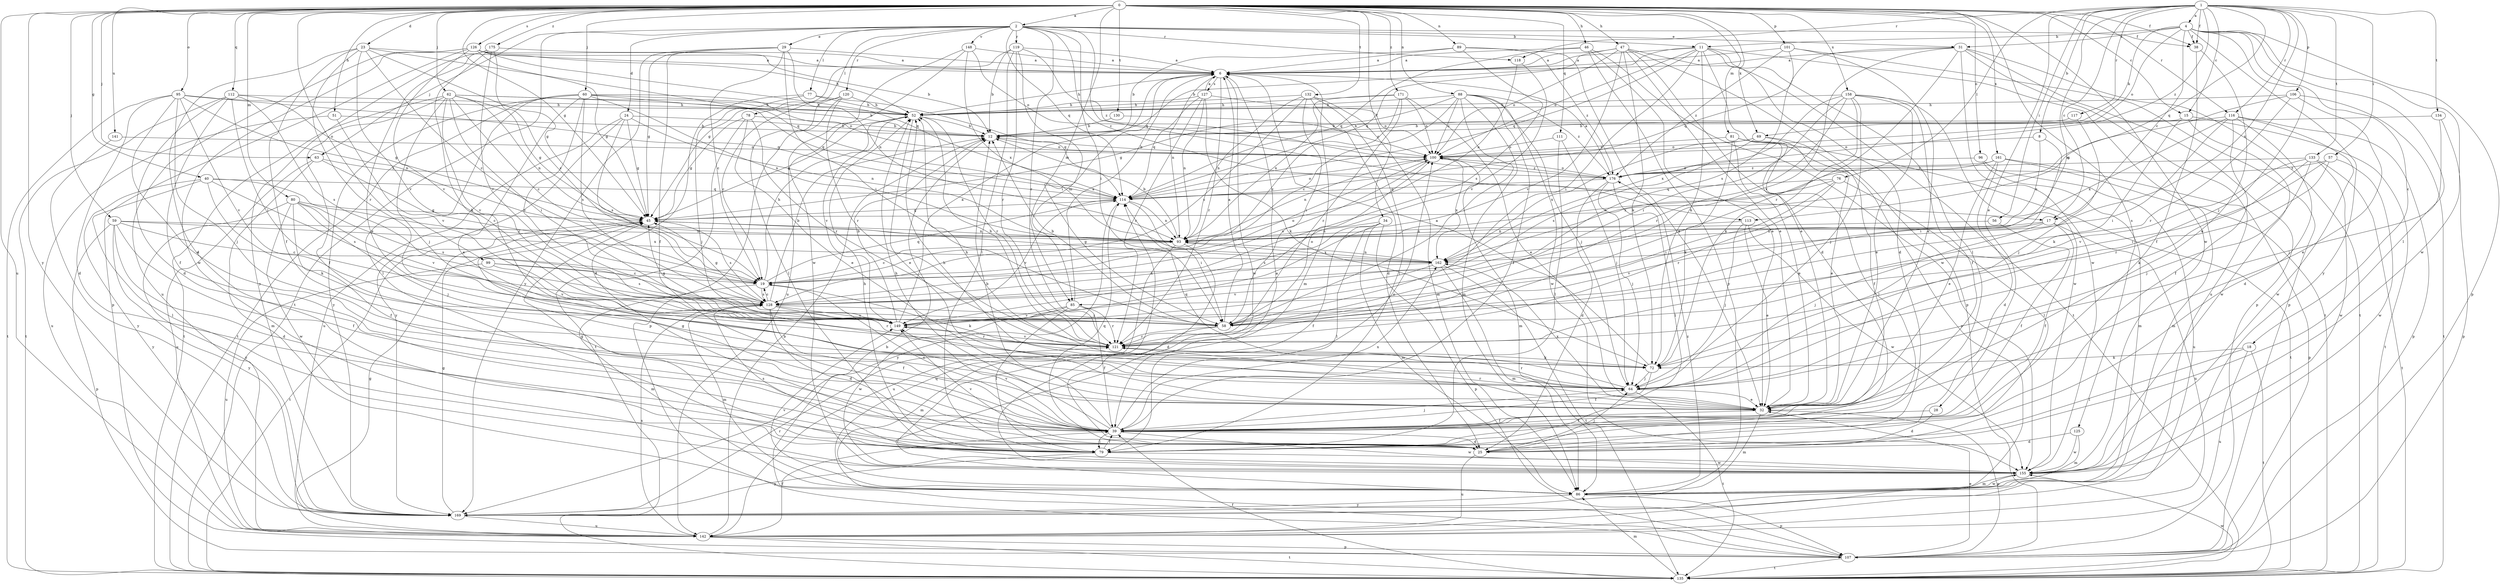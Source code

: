 strict digraph  {
0;
1;
2;
4;
6;
8;
11;
12;
15;
17;
18;
19;
23;
24;
25;
28;
29;
31;
32;
34;
38;
39;
40;
45;
46;
47;
51;
52;
56;
57;
58;
59;
60;
62;
63;
64;
69;
72;
76;
77;
78;
79;
80;
81;
85;
86;
88;
89;
93;
95;
96;
99;
100;
101;
106;
107;
111;
112;
113;
114;
116;
117;
118;
119;
120;
121;
125;
126;
127;
128;
130;
132;
133;
134;
135;
141;
142;
148;
149;
155;
158;
161;
162;
169;
171;
175;
176;
0 -> 2  [label=a];
0 -> 15  [label=c];
0 -> 23  [label=d];
0 -> 34  [label=f];
0 -> 38  [label=f];
0 -> 40  [label=g];
0 -> 45  [label=g];
0 -> 46  [label=h];
0 -> 47  [label=h];
0 -> 51  [label=h];
0 -> 59  [label=j];
0 -> 60  [label=j];
0 -> 62  [label=j];
0 -> 63  [label=j];
0 -> 69  [label=k];
0 -> 80  [label=m];
0 -> 81  [label=m];
0 -> 85  [label=m];
0 -> 88  [label=n];
0 -> 89  [label=n];
0 -> 95  [label=o];
0 -> 96  [label=o];
0 -> 99  [label=o];
0 -> 101  [label=p];
0 -> 111  [label=q];
0 -> 112  [label=q];
0 -> 116  [label=r];
0 -> 125  [label=s];
0 -> 126  [label=s];
0 -> 130  [label=t];
0 -> 132  [label=t];
0 -> 141  [label=u];
0 -> 142  [label=u];
0 -> 155  [label=w];
0 -> 158  [label=x];
0 -> 161  [label=x];
0 -> 169  [label=y];
0 -> 171  [label=z];
0 -> 175  [label=z];
1 -> 4  [label=a];
1 -> 8  [label=b];
1 -> 15  [label=c];
1 -> 17  [label=c];
1 -> 28  [label=e];
1 -> 38  [label=f];
1 -> 56  [label=i];
1 -> 57  [label=i];
1 -> 76  [label=l];
1 -> 85  [label=m];
1 -> 106  [label=p];
1 -> 113  [label=q];
1 -> 116  [label=r];
1 -> 117  [label=r];
1 -> 118  [label=r];
1 -> 133  [label=t];
1 -> 134  [label=t];
1 -> 162  [label=x];
1 -> 176  [label=z];
2 -> 11  [label=b];
2 -> 17  [label=c];
2 -> 24  [label=d];
2 -> 29  [label=e];
2 -> 31  [label=e];
2 -> 38  [label=f];
2 -> 58  [label=i];
2 -> 63  [label=j];
2 -> 77  [label=l];
2 -> 78  [label=l];
2 -> 113  [label=q];
2 -> 114  [label=q];
2 -> 118  [label=r];
2 -> 119  [label=r];
2 -> 120  [label=r];
2 -> 121  [label=r];
2 -> 135  [label=t];
2 -> 148  [label=v];
4 -> 11  [label=b];
4 -> 17  [label=c];
4 -> 18  [label=c];
4 -> 31  [label=e];
4 -> 38  [label=f];
4 -> 64  [label=j];
4 -> 69  [label=k];
4 -> 79  [label=l];
4 -> 100  [label=o];
4 -> 107  [label=p];
4 -> 155  [label=w];
4 -> 169  [label=y];
6 -> 52  [label=h];
6 -> 85  [label=m];
6 -> 86  [label=m];
6 -> 93  [label=n];
6 -> 121  [label=r];
6 -> 127  [label=s];
6 -> 155  [label=w];
8 -> 58  [label=i];
8 -> 93  [label=n];
8 -> 100  [label=o];
11 -> 6  [label=a];
11 -> 12  [label=b];
11 -> 25  [label=d];
11 -> 32  [label=e];
11 -> 58  [label=i];
11 -> 72  [label=k];
11 -> 79  [label=l];
11 -> 100  [label=o];
11 -> 114  [label=q];
11 -> 135  [label=t];
12 -> 100  [label=o];
15 -> 12  [label=b];
15 -> 72  [label=k];
15 -> 135  [label=t];
15 -> 155  [label=w];
17 -> 39  [label=f];
17 -> 64  [label=j];
17 -> 93  [label=n];
17 -> 142  [label=u];
17 -> 149  [label=v];
18 -> 72  [label=k];
18 -> 79  [label=l];
18 -> 135  [label=t];
18 -> 142  [label=u];
19 -> 52  [label=h];
19 -> 72  [label=k];
19 -> 86  [label=m];
19 -> 100  [label=o];
19 -> 114  [label=q];
19 -> 128  [label=s];
23 -> 6  [label=a];
23 -> 19  [label=c];
23 -> 39  [label=f];
23 -> 45  [label=g];
23 -> 79  [label=l];
23 -> 114  [label=q];
23 -> 121  [label=r];
23 -> 149  [label=v];
24 -> 12  [label=b];
24 -> 45  [label=g];
24 -> 93  [label=n];
24 -> 128  [label=s];
24 -> 142  [label=u];
24 -> 169  [label=y];
25 -> 64  [label=j];
25 -> 114  [label=q];
25 -> 142  [label=u];
25 -> 149  [label=v];
28 -> 25  [label=d];
28 -> 39  [label=f];
29 -> 6  [label=a];
29 -> 19  [label=c];
29 -> 39  [label=f];
29 -> 45  [label=g];
29 -> 58  [label=i];
29 -> 93  [label=n];
29 -> 169  [label=y];
31 -> 6  [label=a];
31 -> 107  [label=p];
31 -> 121  [label=r];
31 -> 128  [label=s];
31 -> 135  [label=t];
31 -> 142  [label=u];
31 -> 149  [label=v];
31 -> 155  [label=w];
32 -> 39  [label=f];
32 -> 52  [label=h];
32 -> 86  [label=m];
32 -> 107  [label=p];
32 -> 121  [label=r];
32 -> 162  [label=x];
34 -> 39  [label=f];
34 -> 79  [label=l];
34 -> 86  [label=m];
34 -> 93  [label=n];
34 -> 107  [label=p];
34 -> 128  [label=s];
38 -> 32  [label=e];
38 -> 39  [label=f];
39 -> 12  [label=b];
39 -> 19  [label=c];
39 -> 25  [label=d];
39 -> 45  [label=g];
39 -> 52  [label=h];
39 -> 64  [label=j];
39 -> 79  [label=l];
39 -> 100  [label=o];
39 -> 149  [label=v];
39 -> 155  [label=w];
39 -> 162  [label=x];
40 -> 19  [label=c];
40 -> 72  [label=k];
40 -> 79  [label=l];
40 -> 114  [label=q];
40 -> 128  [label=s];
40 -> 169  [label=y];
45 -> 93  [label=n];
45 -> 128  [label=s];
45 -> 135  [label=t];
46 -> 6  [label=a];
46 -> 32  [label=e];
46 -> 114  [label=q];
46 -> 155  [label=w];
46 -> 169  [label=y];
47 -> 6  [label=a];
47 -> 25  [label=d];
47 -> 32  [label=e];
47 -> 72  [label=k];
47 -> 100  [label=o];
47 -> 107  [label=p];
47 -> 114  [label=q];
47 -> 135  [label=t];
47 -> 149  [label=v];
51 -> 12  [label=b];
51 -> 142  [label=u];
51 -> 149  [label=v];
52 -> 12  [label=b];
52 -> 32  [label=e];
52 -> 45  [label=g];
52 -> 121  [label=r];
52 -> 149  [label=v];
56 -> 39  [label=f];
56 -> 93  [label=n];
57 -> 58  [label=i];
57 -> 121  [label=r];
57 -> 155  [label=w];
57 -> 176  [label=z];
58 -> 6  [label=a];
58 -> 12  [label=b];
58 -> 45  [label=g];
58 -> 86  [label=m];
58 -> 100  [label=o];
58 -> 121  [label=r];
59 -> 19  [label=c];
59 -> 25  [label=d];
59 -> 39  [label=f];
59 -> 93  [label=n];
59 -> 107  [label=p];
59 -> 162  [label=x];
59 -> 169  [label=y];
60 -> 32  [label=e];
60 -> 52  [label=h];
60 -> 79  [label=l];
60 -> 93  [label=n];
60 -> 100  [label=o];
60 -> 114  [label=q];
60 -> 128  [label=s];
60 -> 135  [label=t];
60 -> 149  [label=v];
60 -> 169  [label=y];
62 -> 12  [label=b];
62 -> 19  [label=c];
62 -> 39  [label=f];
62 -> 45  [label=g];
62 -> 52  [label=h];
62 -> 58  [label=i];
62 -> 64  [label=j];
62 -> 93  [label=n];
62 -> 135  [label=t];
62 -> 149  [label=v];
63 -> 19  [label=c];
63 -> 86  [label=m];
63 -> 142  [label=u];
63 -> 176  [label=z];
64 -> 32  [label=e];
64 -> 52  [label=h];
64 -> 114  [label=q];
64 -> 121  [label=r];
64 -> 135  [label=t];
69 -> 32  [label=e];
69 -> 39  [label=f];
69 -> 100  [label=o];
69 -> 128  [label=s];
69 -> 162  [label=x];
72 -> 6  [label=a];
72 -> 39  [label=f];
72 -> 64  [label=j];
76 -> 58  [label=i];
76 -> 79  [label=l];
76 -> 93  [label=n];
76 -> 114  [label=q];
76 -> 121  [label=r];
77 -> 25  [label=d];
77 -> 52  [label=h];
77 -> 64  [label=j];
77 -> 114  [label=q];
78 -> 12  [label=b];
78 -> 32  [label=e];
78 -> 45  [label=g];
78 -> 121  [label=r];
78 -> 135  [label=t];
79 -> 39  [label=f];
79 -> 45  [label=g];
79 -> 52  [label=h];
79 -> 128  [label=s];
79 -> 155  [label=w];
79 -> 169  [label=y];
80 -> 39  [label=f];
80 -> 45  [label=g];
80 -> 64  [label=j];
80 -> 128  [label=s];
80 -> 149  [label=v];
80 -> 155  [label=w];
80 -> 169  [label=y];
81 -> 32  [label=e];
81 -> 72  [label=k];
81 -> 79  [label=l];
81 -> 100  [label=o];
81 -> 135  [label=t];
81 -> 169  [label=y];
85 -> 6  [label=a];
85 -> 39  [label=f];
85 -> 79  [label=l];
85 -> 121  [label=r];
85 -> 149  [label=v];
85 -> 155  [label=w];
86 -> 107  [label=p];
86 -> 149  [label=v];
86 -> 155  [label=w];
86 -> 169  [label=y];
86 -> 176  [label=z];
88 -> 19  [label=c];
88 -> 39  [label=f];
88 -> 45  [label=g];
88 -> 52  [label=h];
88 -> 58  [label=i];
88 -> 64  [label=j];
88 -> 86  [label=m];
88 -> 100  [label=o];
88 -> 155  [label=w];
88 -> 176  [label=z];
89 -> 6  [label=a];
89 -> 12  [label=b];
89 -> 32  [label=e];
89 -> 128  [label=s];
89 -> 176  [label=z];
93 -> 12  [label=b];
93 -> 19  [label=c];
93 -> 25  [label=d];
93 -> 142  [label=u];
93 -> 162  [label=x];
95 -> 25  [label=d];
95 -> 32  [label=e];
95 -> 52  [label=h];
95 -> 64  [label=j];
95 -> 93  [label=n];
95 -> 114  [label=q];
95 -> 135  [label=t];
95 -> 149  [label=v];
96 -> 86  [label=m];
96 -> 142  [label=u];
96 -> 176  [label=z];
99 -> 19  [label=c];
99 -> 128  [label=s];
99 -> 142  [label=u];
99 -> 149  [label=v];
100 -> 12  [label=b];
100 -> 86  [label=m];
100 -> 93  [label=n];
100 -> 128  [label=s];
100 -> 162  [label=x];
100 -> 176  [label=z];
101 -> 6  [label=a];
101 -> 32  [label=e];
101 -> 107  [label=p];
101 -> 114  [label=q];
101 -> 176  [label=z];
106 -> 32  [label=e];
106 -> 45  [label=g];
106 -> 52  [label=h];
106 -> 121  [label=r];
106 -> 135  [label=t];
107 -> 12  [label=b];
107 -> 32  [label=e];
107 -> 114  [label=q];
107 -> 135  [label=t];
111 -> 64  [label=j];
111 -> 79  [label=l];
111 -> 100  [label=o];
112 -> 25  [label=d];
112 -> 39  [label=f];
112 -> 45  [label=g];
112 -> 52  [label=h];
112 -> 58  [label=i];
112 -> 128  [label=s];
112 -> 135  [label=t];
113 -> 32  [label=e];
113 -> 64  [label=j];
113 -> 93  [label=n];
113 -> 155  [label=w];
114 -> 45  [label=g];
114 -> 58  [label=i];
114 -> 93  [label=n];
114 -> 100  [label=o];
114 -> 149  [label=v];
114 -> 169  [label=y];
116 -> 12  [label=b];
116 -> 25  [label=d];
116 -> 39  [label=f];
116 -> 58  [label=i];
116 -> 107  [label=p];
116 -> 155  [label=w];
116 -> 162  [label=x];
117 -> 12  [label=b];
117 -> 64  [label=j];
118 -> 93  [label=n];
118 -> 149  [label=v];
119 -> 6  [label=a];
119 -> 12  [label=b];
119 -> 45  [label=g];
119 -> 58  [label=i];
119 -> 79  [label=l];
119 -> 121  [label=r];
119 -> 176  [label=z];
120 -> 19  [label=c];
120 -> 52  [label=h];
120 -> 79  [label=l];
120 -> 107  [label=p];
120 -> 121  [label=r];
121 -> 52  [label=h];
121 -> 72  [label=k];
121 -> 149  [label=v];
125 -> 25  [label=d];
125 -> 86  [label=m];
125 -> 155  [label=w];
126 -> 6  [label=a];
126 -> 12  [label=b];
126 -> 45  [label=g];
126 -> 52  [label=h];
126 -> 107  [label=p];
126 -> 114  [label=q];
126 -> 142  [label=u];
126 -> 149  [label=v];
126 -> 155  [label=w];
127 -> 6  [label=a];
127 -> 52  [label=h];
127 -> 72  [label=k];
127 -> 93  [label=n];
127 -> 100  [label=o];
127 -> 114  [label=q];
127 -> 121  [label=r];
128 -> 12  [label=b];
128 -> 19  [label=c];
128 -> 25  [label=d];
128 -> 39  [label=f];
128 -> 45  [label=g];
128 -> 58  [label=i];
128 -> 86  [label=m];
128 -> 121  [label=r];
128 -> 149  [label=v];
130 -> 12  [label=b];
130 -> 100  [label=o];
132 -> 25  [label=d];
132 -> 52  [label=h];
132 -> 58  [label=i];
132 -> 79  [label=l];
132 -> 86  [label=m];
132 -> 93  [label=n];
132 -> 128  [label=s];
133 -> 64  [label=j];
133 -> 72  [label=k];
133 -> 135  [label=t];
133 -> 149  [label=v];
133 -> 155  [label=w];
133 -> 176  [label=z];
134 -> 12  [label=b];
134 -> 64  [label=j];
134 -> 107  [label=p];
135 -> 39  [label=f];
135 -> 86  [label=m];
135 -> 155  [label=w];
141 -> 100  [label=o];
141 -> 169  [label=y];
142 -> 12  [label=b];
142 -> 39  [label=f];
142 -> 45  [label=g];
142 -> 107  [label=p];
142 -> 128  [label=s];
142 -> 135  [label=t];
148 -> 6  [label=a];
148 -> 100  [label=o];
148 -> 142  [label=u];
148 -> 155  [label=w];
148 -> 162  [label=x];
149 -> 6  [label=a];
149 -> 12  [label=b];
149 -> 121  [label=r];
155 -> 6  [label=a];
155 -> 86  [label=m];
158 -> 32  [label=e];
158 -> 39  [label=f];
158 -> 52  [label=h];
158 -> 58  [label=i];
158 -> 64  [label=j];
158 -> 72  [label=k];
158 -> 121  [label=r];
158 -> 155  [label=w];
158 -> 162  [label=x];
161 -> 25  [label=d];
161 -> 32  [label=e];
161 -> 86  [label=m];
161 -> 107  [label=p];
161 -> 162  [label=x];
161 -> 176  [label=z];
162 -> 19  [label=c];
162 -> 45  [label=g];
162 -> 86  [label=m];
162 -> 93  [label=n];
162 -> 135  [label=t];
162 -> 149  [label=v];
169 -> 45  [label=g];
169 -> 121  [label=r];
169 -> 142  [label=u];
171 -> 19  [label=c];
171 -> 32  [label=e];
171 -> 52  [label=h];
171 -> 93  [label=n];
171 -> 100  [label=o];
171 -> 121  [label=r];
175 -> 6  [label=a];
175 -> 19  [label=c];
175 -> 32  [label=e];
175 -> 72  [label=k];
175 -> 149  [label=v];
175 -> 169  [label=y];
176 -> 6  [label=a];
176 -> 25  [label=d];
176 -> 64  [label=j];
176 -> 79  [label=l];
176 -> 100  [label=o];
176 -> 114  [label=q];
}
